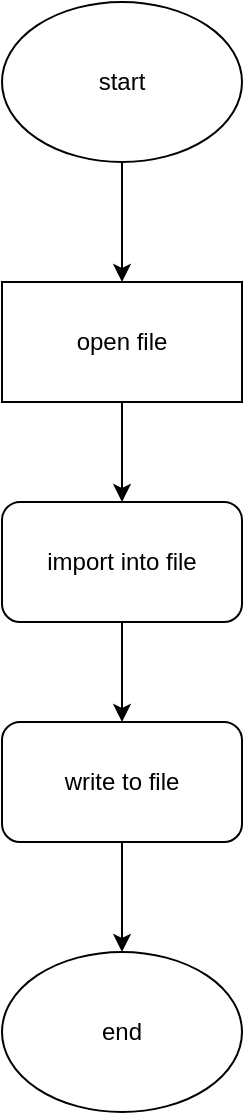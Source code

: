 <mxfile version="22.1.5" type="device" pages="3">
  <diagram id="YxZI6NeKzWdi9E2lI340" name="bai1">
    <mxGraphModel dx="794" dy="502" grid="1" gridSize="10" guides="1" tooltips="1" connect="1" arrows="1" fold="1" page="1" pageScale="1" pageWidth="827" pageHeight="1169" math="0" shadow="0">
      <root>
        <mxCell id="0" />
        <mxCell id="1" parent="0" />
        <mxCell id="8epZXFbE7EN7wiVTschM-3" style="edgeStyle=orthogonalEdgeStyle;rounded=0;orthogonalLoop=1;jettySize=auto;html=1;exitX=0.5;exitY=1;exitDx=0;exitDy=0;" edge="1" parent="1" source="8epZXFbE7EN7wiVTschM-1" target="8epZXFbE7EN7wiVTschM-2">
          <mxGeometry relative="1" as="geometry" />
        </mxCell>
        <mxCell id="8epZXFbE7EN7wiVTschM-1" value="start" style="ellipse;whiteSpace=wrap;html=1;" vertex="1" parent="1">
          <mxGeometry x="340" y="70" width="120" height="80" as="geometry" />
        </mxCell>
        <mxCell id="f4c-7_H0rHNnL2dHpWjT-2" style="edgeStyle=orthogonalEdgeStyle;rounded=0;orthogonalLoop=1;jettySize=auto;html=1;exitX=0.5;exitY=1;exitDx=0;exitDy=0;entryX=0.5;entryY=0;entryDx=0;entryDy=0;" edge="1" parent="1" source="8epZXFbE7EN7wiVTschM-2" target="f4c-7_H0rHNnL2dHpWjT-1">
          <mxGeometry relative="1" as="geometry" />
        </mxCell>
        <mxCell id="8epZXFbE7EN7wiVTschM-2" value="open file" style="rounded=0;whiteSpace=wrap;html=1;" vertex="1" parent="1">
          <mxGeometry x="340" y="210" width="120" height="60" as="geometry" />
        </mxCell>
        <mxCell id="f4c-7_H0rHNnL2dHpWjT-4" style="edgeStyle=orthogonalEdgeStyle;rounded=0;orthogonalLoop=1;jettySize=auto;html=1;exitX=0.5;exitY=1;exitDx=0;exitDy=0;entryX=0.5;entryY=0;entryDx=0;entryDy=0;" edge="1" parent="1" source="f4c-7_H0rHNnL2dHpWjT-1" target="f4c-7_H0rHNnL2dHpWjT-3">
          <mxGeometry relative="1" as="geometry" />
        </mxCell>
        <mxCell id="f4c-7_H0rHNnL2dHpWjT-1" value="import into file" style="rounded=1;whiteSpace=wrap;html=1;" vertex="1" parent="1">
          <mxGeometry x="340" y="320" width="120" height="60" as="geometry" />
        </mxCell>
        <mxCell id="f4c-7_H0rHNnL2dHpWjT-6" style="edgeStyle=orthogonalEdgeStyle;rounded=0;orthogonalLoop=1;jettySize=auto;html=1;exitX=0.5;exitY=1;exitDx=0;exitDy=0;entryX=0.5;entryY=0;entryDx=0;entryDy=0;" edge="1" parent="1" source="f4c-7_H0rHNnL2dHpWjT-3" target="f4c-7_H0rHNnL2dHpWjT-5">
          <mxGeometry relative="1" as="geometry" />
        </mxCell>
        <mxCell id="f4c-7_H0rHNnL2dHpWjT-3" value="write to file" style="rounded=1;whiteSpace=wrap;html=1;" vertex="1" parent="1">
          <mxGeometry x="340" y="430" width="120" height="60" as="geometry" />
        </mxCell>
        <mxCell id="f4c-7_H0rHNnL2dHpWjT-5" value="end" style="ellipse;whiteSpace=wrap;html=1;" vertex="1" parent="1">
          <mxGeometry x="340" y="545" width="120" height="80" as="geometry" />
        </mxCell>
      </root>
    </mxGraphModel>
  </diagram>
  <diagram id="C5RBs43oDa-KdzZeNtuy" name="bai2">
    <mxGraphModel dx="794" dy="502" grid="1" gridSize="10" guides="1" tooltips="1" connect="1" arrows="1" fold="1" page="1" pageScale="1" pageWidth="827" pageHeight="1169" math="0" shadow="0">
      <root>
        <mxCell id="WIyWlLk6GJQsqaUBKTNV-0" />
        <mxCell id="WIyWlLk6GJQsqaUBKTNV-1" parent="WIyWlLk6GJQsqaUBKTNV-0" />
        <mxCell id="4w6RLpeStyOcq_LicDQF-5" style="edgeStyle=orthogonalEdgeStyle;rounded=0;orthogonalLoop=1;jettySize=auto;html=1;exitX=0.5;exitY=1;exitDx=0;exitDy=0;entryX=0.5;entryY=0;entryDx=0;entryDy=0;" edge="1" parent="WIyWlLk6GJQsqaUBKTNV-1" source="4w6RLpeStyOcq_LicDQF-0" target="4w6RLpeStyOcq_LicDQF-1">
          <mxGeometry relative="1" as="geometry" />
        </mxCell>
        <mxCell id="4w6RLpeStyOcq_LicDQF-0" value="start" style="ellipse;whiteSpace=wrap;html=1;" vertex="1" parent="WIyWlLk6GJQsqaUBKTNV-1">
          <mxGeometry x="310" y="90" width="120" height="80" as="geometry" />
        </mxCell>
        <mxCell id="4w6RLpeStyOcq_LicDQF-6" style="edgeStyle=orthogonalEdgeStyle;rounded=0;orthogonalLoop=1;jettySize=auto;html=1;exitX=0.5;exitY=1;exitDx=0;exitDy=0;entryX=0.5;entryY=0;entryDx=0;entryDy=0;" edge="1" parent="WIyWlLk6GJQsqaUBKTNV-1" source="4w6RLpeStyOcq_LicDQF-1" target="4w6RLpeStyOcq_LicDQF-4">
          <mxGeometry relative="1" as="geometry" />
        </mxCell>
        <mxCell id="4w6RLpeStyOcq_LicDQF-1" value="open file" style="rounded=0;whiteSpace=wrap;html=1;" vertex="1" parent="WIyWlLk6GJQsqaUBKTNV-1">
          <mxGeometry x="310" y="210" width="120" height="60" as="geometry" />
        </mxCell>
        <mxCell id="4w6RLpeStyOcq_LicDQF-4" value="end" style="ellipse;whiteSpace=wrap;html=1;" vertex="1" parent="WIyWlLk6GJQsqaUBKTNV-1">
          <mxGeometry x="310" y="340" width="120" height="80" as="geometry" />
        </mxCell>
      </root>
    </mxGraphModel>
  </diagram>
  <diagram id="6-Vw72g4nX8AAoma_3q-" name="bai3">
    <mxGraphModel dx="794" dy="502" grid="1" gridSize="10" guides="1" tooltips="1" connect="1" arrows="1" fold="1" page="1" pageScale="1" pageWidth="827" pageHeight="1169" math="0" shadow="0">
      <root>
        <mxCell id="0" />
        <mxCell id="1" parent="0" />
      </root>
    </mxGraphModel>
  </diagram>
</mxfile>
